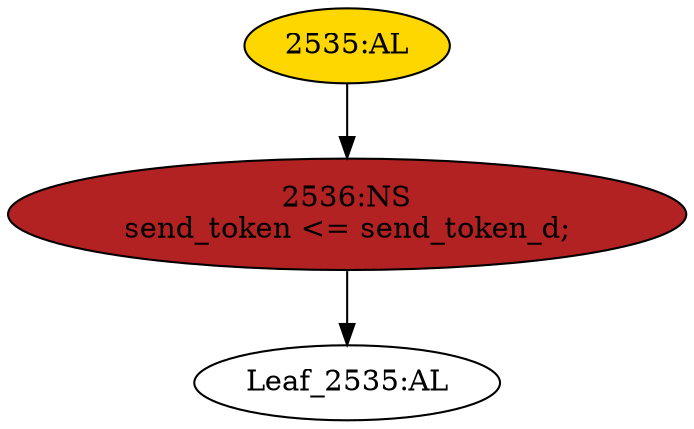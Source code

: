 strict digraph "" {
	node [label="\N"];
	"Leaf_2535:AL"	 [def_var="['send_token']",
		label="Leaf_2535:AL"];
	"2535:AL"	 [ast="<pyverilog.vparser.ast.Always object at 0x7f13b559bc10>",
		clk_sens=True,
		fillcolor=gold,
		label="2535:AL",
		sens="['clk']",
		statements="[]",
		style=filled,
		typ=Always,
		use_var="['send_token_d']"];
	"2536:NS"	 [ast="<pyverilog.vparser.ast.NonblockingSubstitution object at 0x7f13b559bd10>",
		fillcolor=firebrick,
		label="2536:NS
send_token <= send_token_d;",
		statements="[<pyverilog.vparser.ast.NonblockingSubstitution object at 0x7f13b559bd10>]",
		style=filled,
		typ=NonblockingSubstitution];
	"2535:AL" -> "2536:NS"	 [cond="[]",
		lineno=None];
	"2536:NS" -> "Leaf_2535:AL"	 [cond="[]",
		lineno=None];
}
